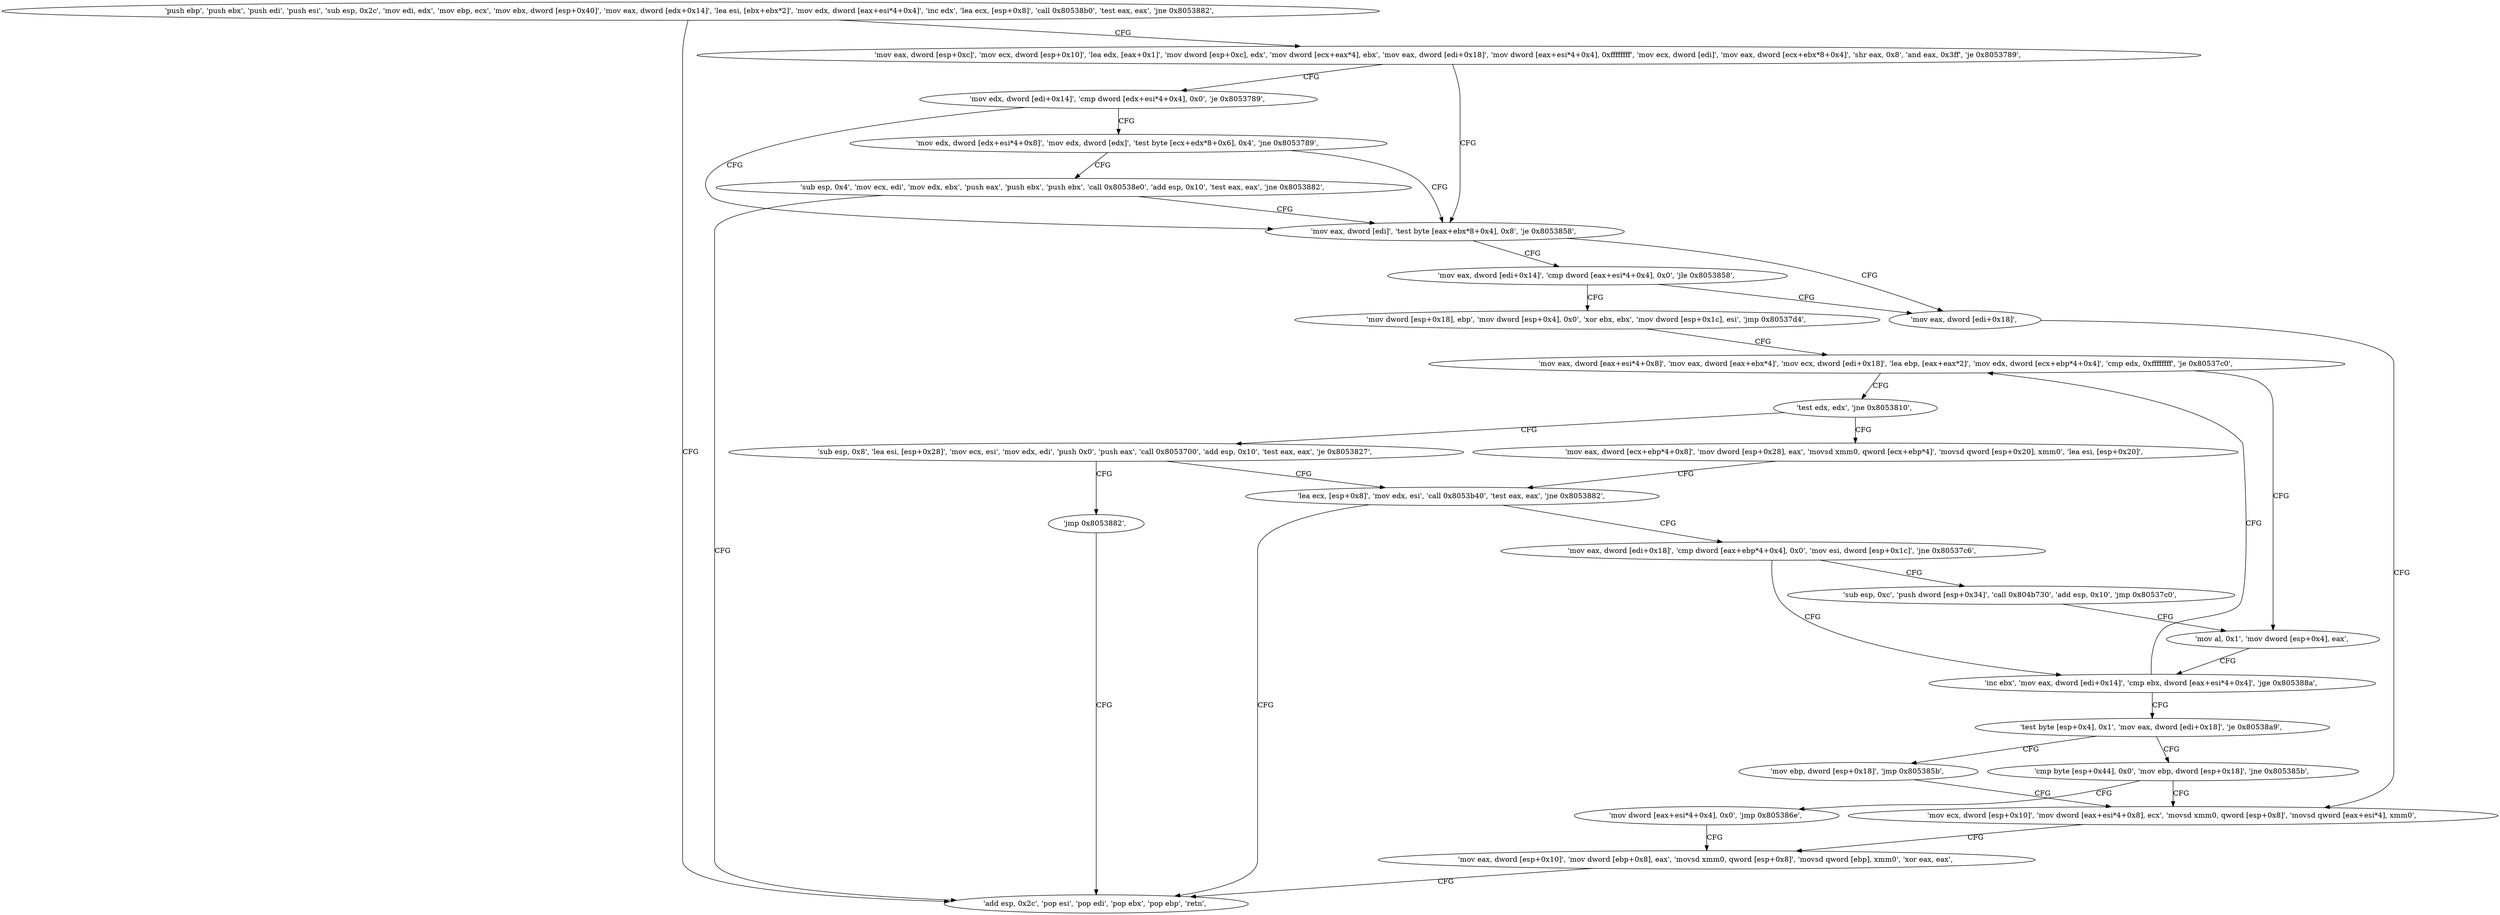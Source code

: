 digraph "func" {
"134559488" [label = "'push ebp', 'push ebx', 'push edi', 'push esi', 'sub esp, 0x2c', 'mov edi, edx', 'mov ebp, ecx', 'mov ebx, dword [esp+0x40]', 'mov eax, dword [edx+0x14]', 'lea esi, [ebx+ebx*2]', 'mov edx, dword [eax+esi*4+0x4]', 'inc edx', 'lea ecx, [esp+0x8]', 'call 0x80538b0', 'test eax, eax', 'jne 0x8053882', " ]
"134559874" [label = "'add esp, 0x2c', 'pop esi', 'pop edi', 'pop ebx', 'pop ebp', 'retn', " ]
"134559531" [label = "'mov eax, dword [esp+0xc]', 'mov ecx, dword [esp+0x10]', 'lea edx, [eax+0x1]', 'mov dword [esp+0xc], edx', 'mov dword [ecx+eax*4], ebx', 'mov eax, dword [edi+0x18]', 'mov dword [eax+esi*4+0x4], 0xffffffff', 'mov ecx, dword [edi]', 'mov eax, dword [ecx+ebx*8+0x4]', 'shr eax, 0x8', 'and eax, 0x3ff', 'je 0x8053789', " ]
"134559625" [label = "'mov eax, dword [edi]', 'test byte [eax+ebx*8+0x4], 0x8', 'je 0x8053858', " ]
"134559576" [label = "'mov edx, dword [edi+0x14]', 'cmp dword [edx+esi*4+0x4], 0x0', 'je 0x8053789', " ]
"134559832" [label = "'mov eax, dword [edi+0x18]', " ]
"134559638" [label = "'mov eax, dword [edi+0x14]', 'cmp dword [eax+esi*4+0x4], 0x0', 'jle 0x8053858', " ]
"134559586" [label = "'mov edx, dword [edx+esi*4+0x8]', 'mov edx, dword [edx]', 'test byte [ecx+edx*8+0x6], 0x4', 'jne 0x8053789', " ]
"134559835" [label = "'mov ecx, dword [esp+0x10]', 'mov dword [eax+esi*4+0x8], ecx', 'movsd xmm0, qword [esp+0x8]', 'movsd qword [eax+esi*4], xmm0', " ]
"134559652" [label = "'mov dword [esp+0x18], ebp', 'mov dword [esp+0x4], 0x0', 'xor ebx, ebx', 'mov dword [esp+0x1c], esi', 'jmp 0x80537d4', " ]
"134559599" [label = "'sub esp, 0x4', 'mov ecx, edi', 'mov edx, ebx', 'push eax', 'push ebx', 'push ebx', 'call 0x80538e0', 'add esp, 0x10', 'test eax, eax', 'jne 0x8053882', " ]
"134559700" [label = "'mov eax, dword [eax+esi*4+0x8]', 'mov eax, dword [eax+ebx*4]', 'mov ecx, dword [edi+0x18]', 'lea ebp, [eax+eax*2]', 'mov edx, dword [ecx+ebp*4+0x4]', 'cmp edx, 0xffffffff', 'je 0x80537c0', " ]
"134559680" [label = "'mov al, 0x1', 'mov dword [esp+0x4], eax', " ]
"134559722" [label = "'test edx, edx', 'jne 0x8053810', " ]
"134559686" [label = "'inc ebx', 'mov eax, dword [edi+0x14]', 'cmp ebx, dword [eax+esi*4+0x4]', 'jge 0x805388a', " ]
"134559760" [label = "'mov eax, dword [ecx+ebp*4+0x8]', 'mov dword [esp+0x28], eax', 'movsd xmm0, qword [ecx+ebp*4]', 'movsd qword [esp+0x20], xmm0', 'lea esi, [esp+0x20]', " ]
"134559726" [label = "'sub esp, 0x8', 'lea esi, [esp+0x28]', 'mov ecx, esi', 'mov edx, edi', 'push 0x0', 'push eax', 'call 0x8053700', 'add esp, 0x10', 'test eax, eax', 'je 0x8053827', " ]
"134559882" [label = "'test byte [esp+0x4], 0x1', 'mov eax, dword [edi+0x18]', 'je 0x80538a9', " ]
"134559913" [label = "'mov ebp, dword [esp+0x18]', 'jmp 0x805385b', " ]
"134559892" [label = "'cmp byte [esp+0x44], 0x0', 'mov ebp, dword [esp+0x18]', 'jne 0x805385b', " ]
"134559783" [label = "'lea ecx, [esp+0x8]', 'mov edx, esi', 'call 0x8053b40', 'test eax, eax', 'jne 0x8053882', " ]
"134559752" [label = "'jmp 0x8053882', " ]
"134559903" [label = "'mov dword [eax+esi*4+0x4], 0x0', 'jmp 0x805386e', " ]
"134559798" [label = "'mov eax, dword [edi+0x18]', 'cmp dword [eax+ebp*4+0x4], 0x0', 'mov esi, dword [esp+0x1c]', 'jne 0x80537c6', " ]
"134559812" [label = "'sub esp, 0xc', 'push dword [esp+0x34]', 'call 0x804b730', 'add esp, 0x10', 'jmp 0x80537c0', " ]
"134559854" [label = "'mov eax, dword [esp+0x10]', 'mov dword [ebp+0x8], eax', 'movsd xmm0, qword [esp+0x8]', 'movsd qword [ebp], xmm0', 'xor eax, eax', " ]
"134559488" -> "134559874" [ label = "CFG" ]
"134559488" -> "134559531" [ label = "CFG" ]
"134559531" -> "134559625" [ label = "CFG" ]
"134559531" -> "134559576" [ label = "CFG" ]
"134559625" -> "134559832" [ label = "CFG" ]
"134559625" -> "134559638" [ label = "CFG" ]
"134559576" -> "134559625" [ label = "CFG" ]
"134559576" -> "134559586" [ label = "CFG" ]
"134559832" -> "134559835" [ label = "CFG" ]
"134559638" -> "134559832" [ label = "CFG" ]
"134559638" -> "134559652" [ label = "CFG" ]
"134559586" -> "134559625" [ label = "CFG" ]
"134559586" -> "134559599" [ label = "CFG" ]
"134559835" -> "134559854" [ label = "CFG" ]
"134559652" -> "134559700" [ label = "CFG" ]
"134559599" -> "134559874" [ label = "CFG" ]
"134559599" -> "134559625" [ label = "CFG" ]
"134559700" -> "134559680" [ label = "CFG" ]
"134559700" -> "134559722" [ label = "CFG" ]
"134559680" -> "134559686" [ label = "CFG" ]
"134559722" -> "134559760" [ label = "CFG" ]
"134559722" -> "134559726" [ label = "CFG" ]
"134559686" -> "134559882" [ label = "CFG" ]
"134559686" -> "134559700" [ label = "CFG" ]
"134559760" -> "134559783" [ label = "CFG" ]
"134559726" -> "134559783" [ label = "CFG" ]
"134559726" -> "134559752" [ label = "CFG" ]
"134559882" -> "134559913" [ label = "CFG" ]
"134559882" -> "134559892" [ label = "CFG" ]
"134559913" -> "134559835" [ label = "CFG" ]
"134559892" -> "134559835" [ label = "CFG" ]
"134559892" -> "134559903" [ label = "CFG" ]
"134559783" -> "134559874" [ label = "CFG" ]
"134559783" -> "134559798" [ label = "CFG" ]
"134559752" -> "134559874" [ label = "CFG" ]
"134559903" -> "134559854" [ label = "CFG" ]
"134559798" -> "134559686" [ label = "CFG" ]
"134559798" -> "134559812" [ label = "CFG" ]
"134559812" -> "134559680" [ label = "CFG" ]
"134559854" -> "134559874" [ label = "CFG" ]
}
